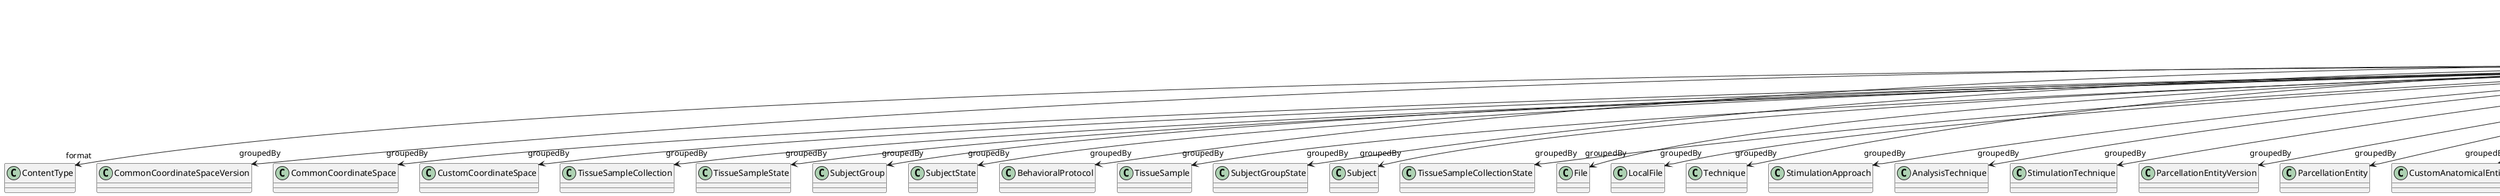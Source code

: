 @startuml
class FileBundle {
+contentDescription
+format
+groupedBy
+groupingType
+hash
+isPartOf
+name
+storageSize

}
FileBundle -d-> "format" ContentType
FileBundle -d-> "groupedBy" CommonCoordinateSpaceVersion
FileBundle -d-> "groupedBy" CommonCoordinateSpace
FileBundle -d-> "groupedBy" CustomCoordinateSpace
FileBundle -d-> "groupedBy" TissueSampleCollection
FileBundle -d-> "groupedBy" TissueSampleState
FileBundle -d-> "groupedBy" SubjectGroup
FileBundle -d-> "groupedBy" SubjectState
FileBundle -d-> "groupedBy" BehavioralProtocol
FileBundle -d-> "groupedBy" TissueSample
FileBundle -d-> "groupedBy" SubjectGroupState
FileBundle -d-> "groupedBy" Subject
FileBundle -d-> "groupedBy" TissueSampleCollectionState
FileBundle -d-> "groupedBy" File
FileBundle -d-> "groupedBy" FileBundle
FileBundle -d-> "groupedBy" LocalFile
FileBundle -d-> "groupedBy" Technique
FileBundle -d-> "groupedBy" StimulationApproach
FileBundle -d-> "groupedBy" AnalysisTechnique
FileBundle -d-> "groupedBy" StimulationTechnique
FileBundle -d-> "groupedBy" ParcellationEntityVersion
FileBundle -d-> "groupedBy" ParcellationEntity
FileBundle -d-> "groupedBy" CustomAnatomicalEntity
FileBundle -d-> "groupedBy" MolecularEntity
FileBundle -d-> "groupedBy" BiologicalSex
FileBundle -d-> "groupedBy" TermSuggestion
FileBundle -d-> "groupedBy" OpticalStimulusType
FileBundle -d-> "groupedBy" GustatoryStimulusType
FileBundle -d-> "groupedBy" OrganismSubstance
FileBundle -d-> "groupedBy" Disease
FileBundle -d-> "groupedBy" TactileStimulusType
FileBundle -d-> "groupedBy" GeneticStrainType
FileBundle -d-> "groupedBy" VisualStimulusType
FileBundle -d-> "groupedBy" SubcellularEntity
FileBundle -d-> "groupedBy" DiseaseModel
FileBundle -d-> "groupedBy" ElectricalStimulusType
FileBundle -d-> "groupedBy" Handedness
FileBundle -d-> "groupedBy" AuditoryStimulusType
FileBundle -d-> "groupedBy" UBERONParcellation
FileBundle -d-> "groupedBy" OlfactoryStimulusType
FileBundle -d-> "groupedBy" CellType
FileBundle -d-> "groupedBy" BreedingType
FileBundle -d-> "groupedBy" BiologicalOrder
FileBundle -d-> "groupedBy" Species
FileBundle -d-> "groupedBy" OrganismSystem
FileBundle -d-> "groupedBy" Organ
FileBundle -d-> "groupedBy" CellCultureType
FileBundle -d-> "groupingType" FileBundleGrouping
FileBundle -d-> "hash" Hash
FileBundle -d-> "isPartOf" FileBundle
FileBundle -d-> "isPartOf" FileRepository
FileBundle -d-> "storageSize" QuantitativeValue

@enduml